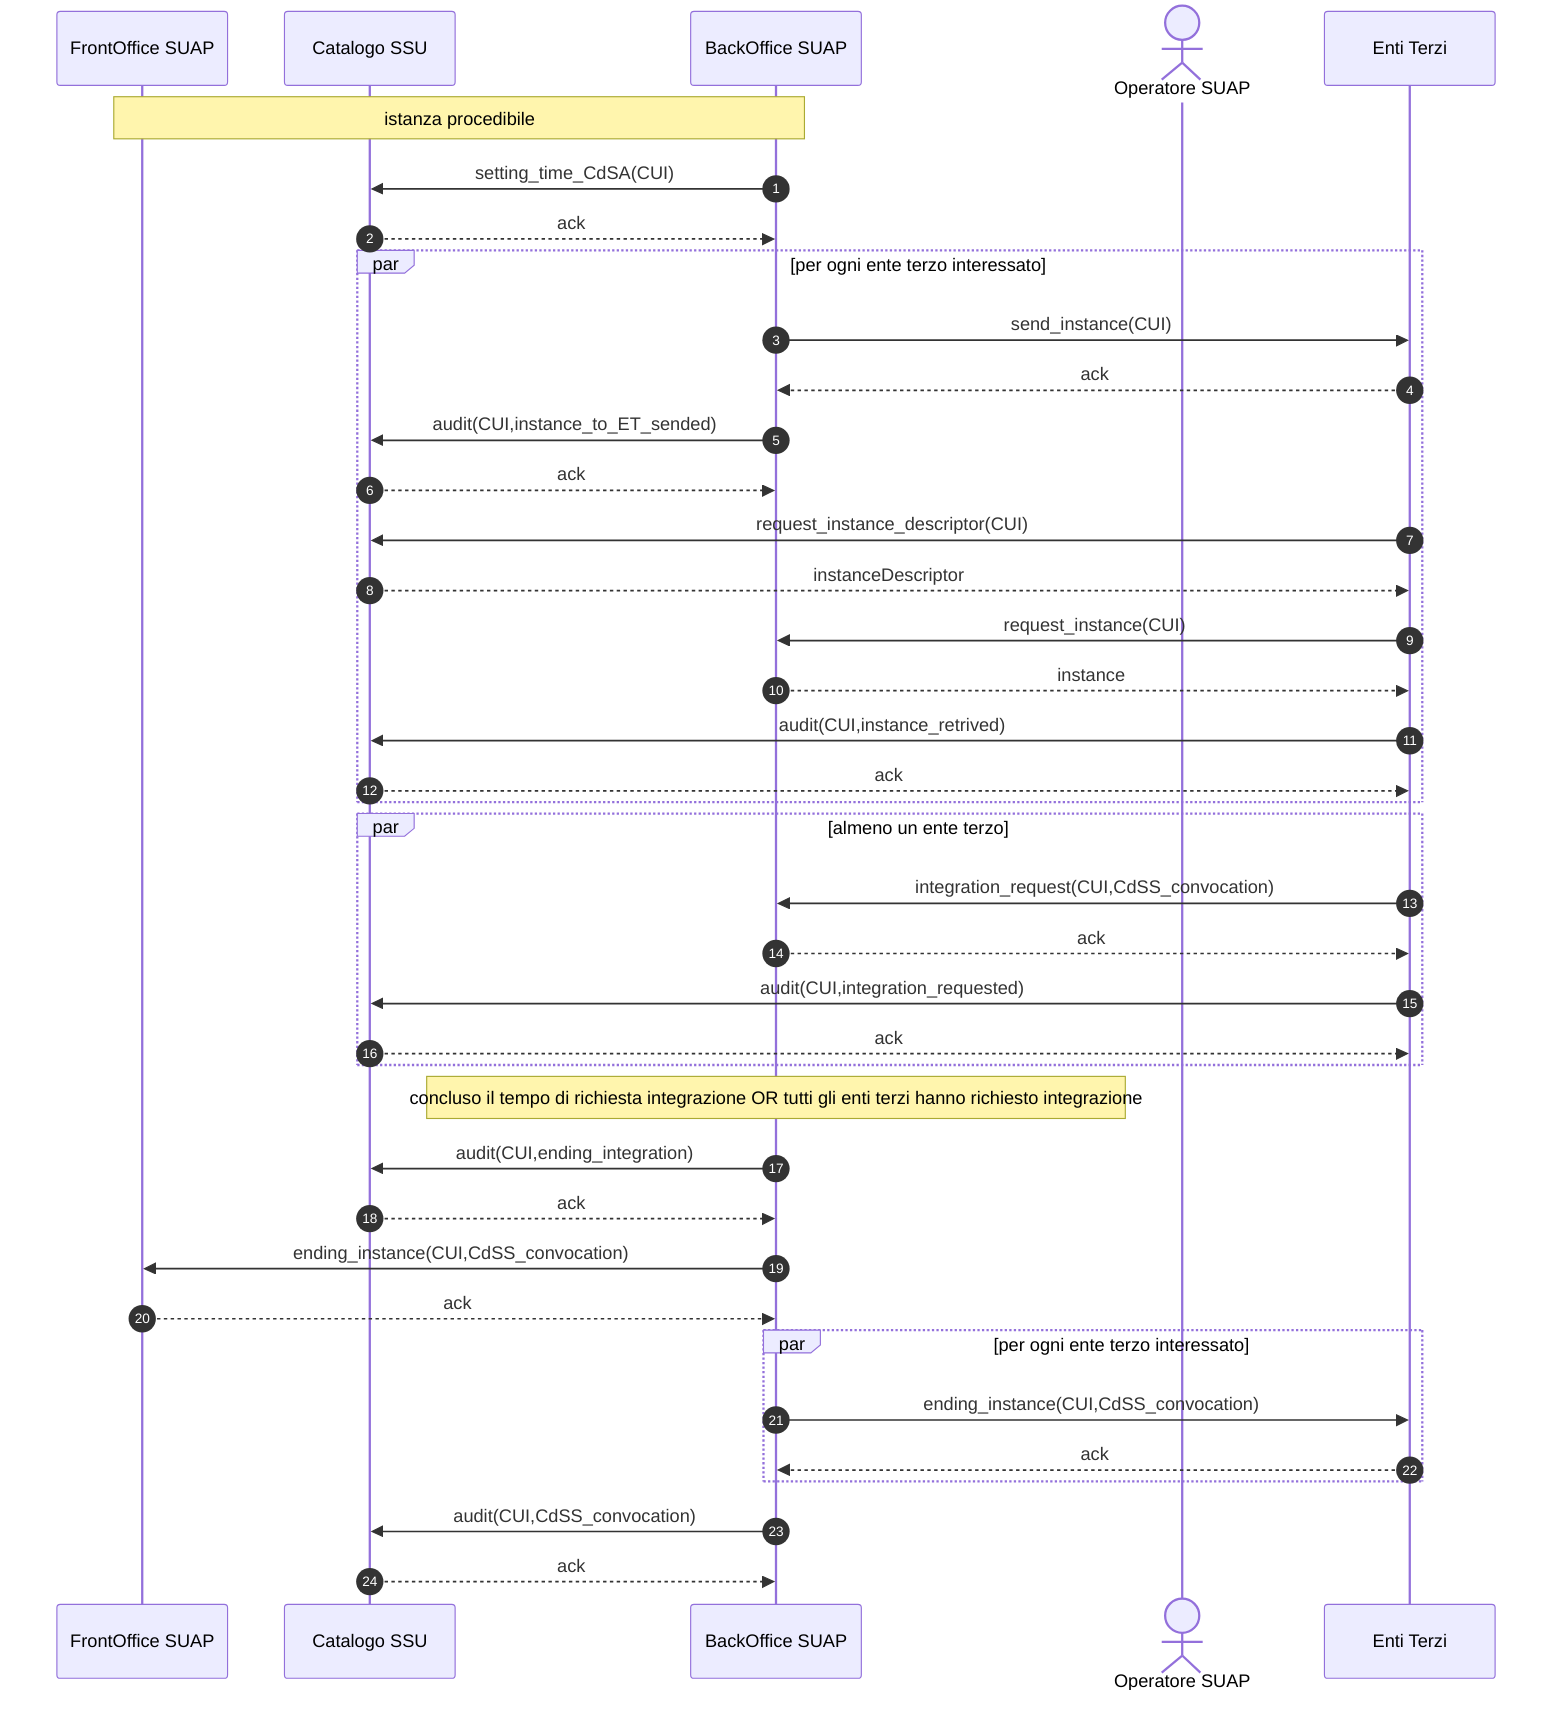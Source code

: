 sequenceDiagram
    autonumber
       
    participant F as FrontOffice SUAP
    participant C as Catalogo SSU    
    participant B as BackOffice SUAP    
    actor O as Operatore SUAP    
    participant E as Enti Terzi    
   
    Note over F,B: istanza procedibile

    B ->> C: setting_time_CdSA(CUI)
    C -->> B: ack
     

    
    par per ogni ente terzo interessato        
        B ->> E: send_instance(CUI)
        E -->> B: ack
        B ->> C: audit(CUI,instance_to_ET_sended)
        C -->> B: ack
        E ->> C: request_instance_descriptor(CUI)
        C -->> E: instanceDescriptor
        E ->> B: request_instance(CUI)
        B -->> E: instance
        E ->> C: audit(CUI,instance_retrived)
        C -->> E: ack
    end
        
    par almeno un ente terzo
        E ->> B: integration_request(CUI,CdSS_convocation)
        B -->> E: ack   
        E ->> C: audit(CUI,integration_requested)
        C -->> E: ack    		
    end

    
    Note over B: concluso il tempo di richiesta integrazione OR tutti gli enti terzi hanno richiesto integrazione
    B ->> C: audit(CUI,ending_integration)
    C -->> B: ack
 
    B ->> F: ending_instance(CUI,CdSS_convocation)
    F -->> B: ack            
    par per ogni ente terzo interessato
        B ->> E: ending_instance(CUI,CdSS_convocation)
        E -->> B: ack
    end
    B ->> C: audit(CUI,CdSS_convocation)
    C -->> B: ack